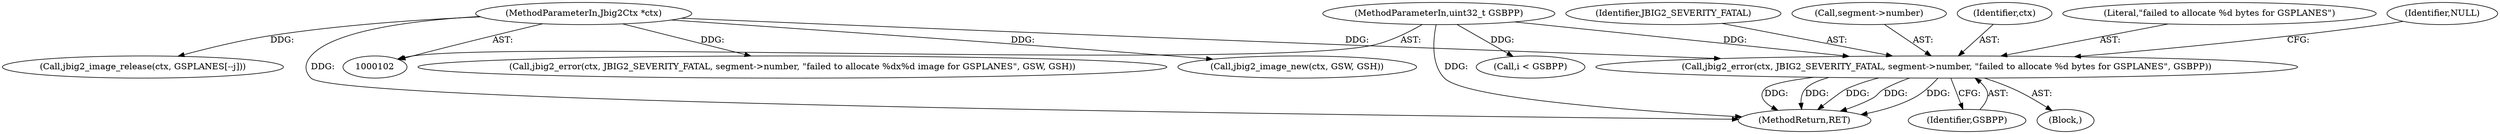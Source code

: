 digraph "0_ghostscript_e698d5c11d27212aa1098bc5b1673a3378563092_1@pointer" {
"1000145" [label="(Call,jbig2_error(ctx, JBIG2_SEVERITY_FATAL, segment->number, \"failed to allocate %d bytes for GSPLANES\", GSBPP))"];
"1000103" [label="(MethodParameterIn,Jbig2Ctx *ctx)"];
"1000110" [label="(MethodParameterIn,uint32_t GSBPP)"];
"1000145" [label="(Call,jbig2_error(ctx, JBIG2_SEVERITY_FATAL, segment->number, \"failed to allocate %d bytes for GSPLANES\", GSBPP))"];
"1000180" [label="(Call,jbig2_error(ctx, JBIG2_SEVERITY_FATAL, segment->number, \"failed to allocate %dx%d image for GSPLANES\", GSW, GSH))"];
"1000103" [label="(MethodParameterIn,Jbig2Ctx *ctx)"];
"1000169" [label="(Call,jbig2_image_new(ctx, GSW, GSH))"];
"1000159" [label="(Call,i < GSBPP)"];
"1000147" [label="(Identifier,JBIG2_SEVERITY_FATAL)"];
"1000152" [label="(Identifier,GSBPP)"];
"1000148" [label="(Call,segment->number)"];
"1000110" [label="(MethodParameterIn,uint32_t GSBPP)"];
"1000146" [label="(Identifier,ctx)"];
"1000151" [label="(Literal,\"failed to allocate %d bytes for GSPLANES\")"];
"1000144" [label="(Block,)"];
"1000196" [label="(Call,jbig2_image_release(ctx, GSPLANES[--j]))"];
"1000154" [label="(Identifier,NULL)"];
"1000209" [label="(MethodReturn,RET)"];
"1000145" -> "1000144"  [label="AST: "];
"1000145" -> "1000152"  [label="CFG: "];
"1000146" -> "1000145"  [label="AST: "];
"1000147" -> "1000145"  [label="AST: "];
"1000148" -> "1000145"  [label="AST: "];
"1000151" -> "1000145"  [label="AST: "];
"1000152" -> "1000145"  [label="AST: "];
"1000154" -> "1000145"  [label="CFG: "];
"1000145" -> "1000209"  [label="DDG: "];
"1000145" -> "1000209"  [label="DDG: "];
"1000145" -> "1000209"  [label="DDG: "];
"1000145" -> "1000209"  [label="DDG: "];
"1000145" -> "1000209"  [label="DDG: "];
"1000103" -> "1000145"  [label="DDG: "];
"1000110" -> "1000145"  [label="DDG: "];
"1000103" -> "1000102"  [label="AST: "];
"1000103" -> "1000209"  [label="DDG: "];
"1000103" -> "1000169"  [label="DDG: "];
"1000103" -> "1000180"  [label="DDG: "];
"1000103" -> "1000196"  [label="DDG: "];
"1000110" -> "1000102"  [label="AST: "];
"1000110" -> "1000209"  [label="DDG: "];
"1000110" -> "1000159"  [label="DDG: "];
}
